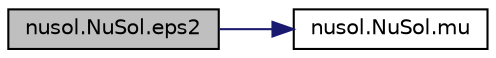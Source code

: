 digraph "nusol.NuSol.eps2"
{
 // INTERACTIVE_SVG=YES
 // LATEX_PDF_SIZE
  edge [fontname="Helvetica",fontsize="10",labelfontname="Helvetica",labelfontsize="10"];
  node [fontname="Helvetica",fontsize="10",shape=record];
  rankdir="LR";
  Node1 [label="nusol.NuSol.eps2",height=0.2,width=0.4,color="black", fillcolor="grey75", style="filled", fontcolor="black",tooltip=" "];
  Node1 -> Node2 [color="midnightblue",fontsize="10",style="solid",fontname="Helvetica"];
  Node2 [label="nusol.NuSol.mu",height=0.2,width=0.4,color="black", fillcolor="white", style="filled",URL="$classnusol_1_1_nu_sol.html#a430b19484fe58e86e1151e09d8cca9be",tooltip=" "];
}
